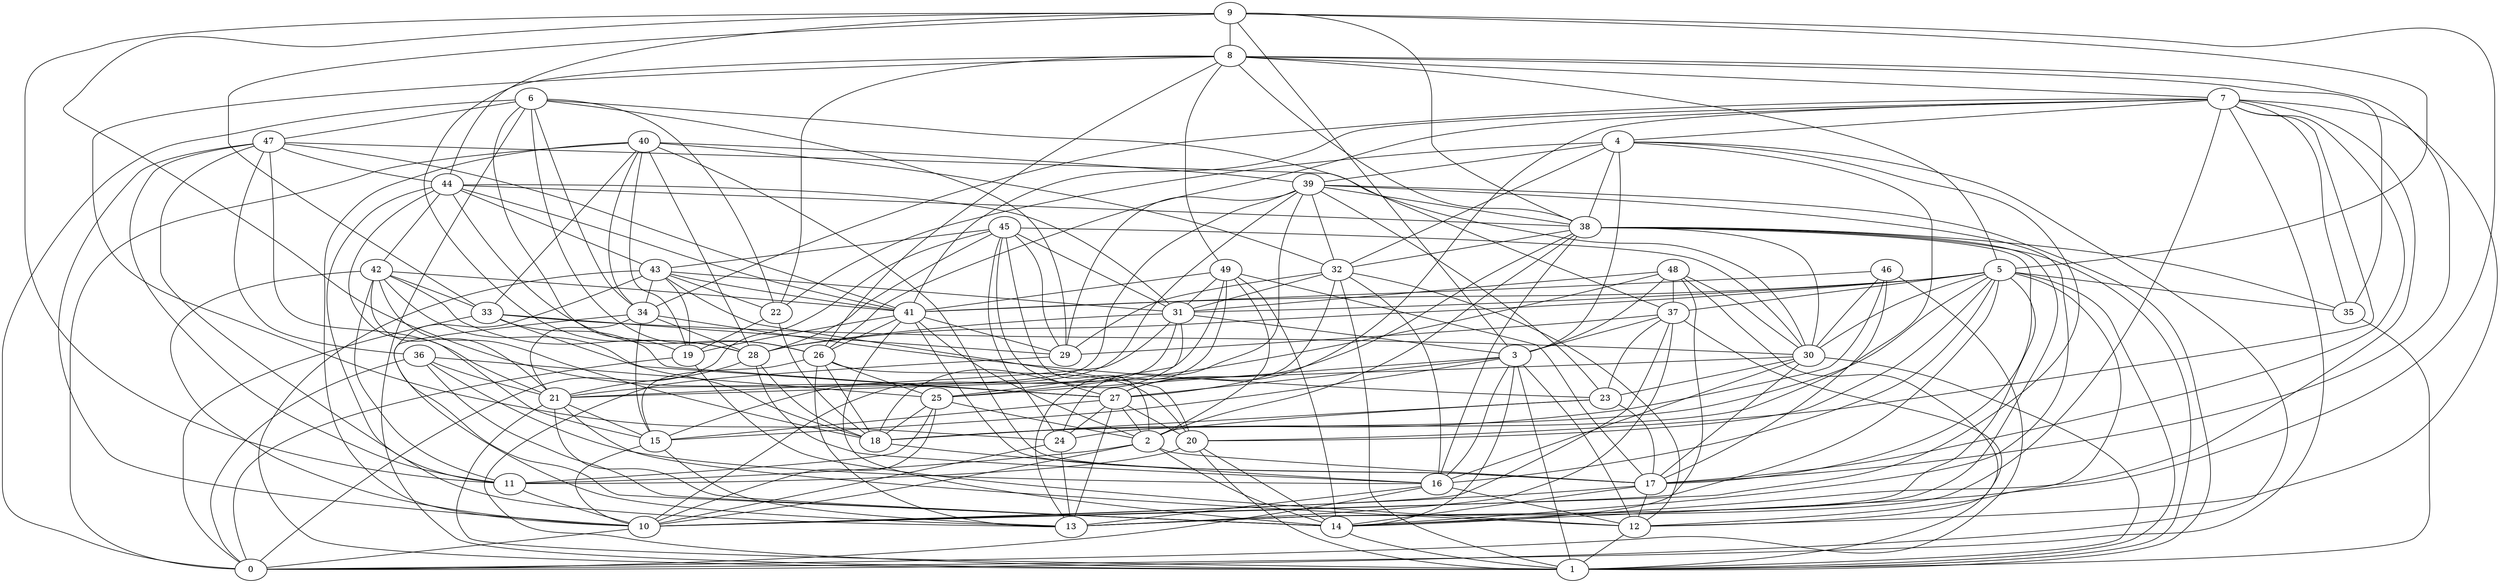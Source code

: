 digraph GG_graph {

subgraph G_graph {
edge [color = black]
"43" -> "22" [dir = none]
"43" -> "1" [dir = none]
"43" -> "34" [dir = none]
"31" -> "21" [dir = none]
"31" -> "28" [dir = none]
"31" -> "10" [dir = none]
"31" -> "3" [dir = none]
"25" -> "18" [dir = none]
"25" -> "11" [dir = none]
"25" -> "10" [dir = none]
"25" -> "2" [dir = none]
"2" -> "14" [dir = none]
"2" -> "11" [dir = none]
"34" -> "23" [dir = none]
"14" -> "1" [dir = none]
"20" -> "14" [dir = none]
"30" -> "1" [dir = none]
"30" -> "21" [dir = none]
"30" -> "17" [dir = none]
"3" -> "1" [dir = none]
"45" -> "29" [dir = none]
"45" -> "0" [dir = none]
"45" -> "28" [dir = none]
"6" -> "19" [dir = none]
"6" -> "22" [dir = none]
"6" -> "0" [dir = none]
"6" -> "1" [dir = none]
"9" -> "38" [dir = none]
"9" -> "8" [dir = none]
"9" -> "33" [dir = none]
"9" -> "11" [dir = none]
"33" -> "29" [dir = none]
"33" -> "18" [dir = none]
"46" -> "17" [dir = none]
"46" -> "41" [dir = none]
"46" -> "0" [dir = none]
"49" -> "18" [dir = none]
"49" -> "13" [dir = none]
"42" -> "41" [dir = none]
"42" -> "11" [dir = none]
"42" -> "21" [dir = none]
"28" -> "16" [dir = none]
"28" -> "21" [dir = none]
"41" -> "19" [dir = none]
"7" -> "4" [dir = none]
"7" -> "35" [dir = none]
"7" -> "0" [dir = none]
"7" -> "12" [dir = none]
"10" -> "0" [dir = none]
"27" -> "15" [dir = none]
"27" -> "24" [dir = none]
"47" -> "10" [dir = none]
"47" -> "11" [dir = none]
"47" -> "36" [dir = none]
"47" -> "44" [dir = none]
"26" -> "13" [dir = none]
"26" -> "25" [dir = none]
"26" -> "20" [dir = none]
"32" -> "12" [dir = none]
"32" -> "1" [dir = none]
"32" -> "27" [dir = none]
"32" -> "31" [dir = none]
"32" -> "29" [dir = none]
"40" -> "17" [dir = none]
"40" -> "28" [dir = none]
"17" -> "10" [dir = none]
"22" -> "18" [dir = none]
"36" -> "0" [dir = none]
"36" -> "16" [dir = none]
"5" -> "20" [dir = none]
"5" -> "10" [dir = none]
"5" -> "1" [dir = none]
"5" -> "31" [dir = none]
"5" -> "35" [dir = none]
"5" -> "37" [dir = none]
"23" -> "18" [dir = none]
"24" -> "10" [dir = none]
"37" -> "29" [dir = none]
"4" -> "10" [dir = none]
"8" -> "22" [dir = none]
"8" -> "38" [dir = none]
"38" -> "2" [dir = none]
"38" -> "35" [dir = none]
"38" -> "1" [dir = none]
"38" -> "32" [dir = none]
"38" -> "13" [dir = none]
"48" -> "30" [dir = none]
"48" -> "31" [dir = none]
"48" -> "12" [dir = none]
"11" -> "10" [dir = none]
"39" -> "23" [dir = none]
"39" -> "1" [dir = none]
"39" -> "29" [dir = none]
"39" -> "15" [dir = none]
"39" -> "24" [dir = none]
"44" -> "42" [dir = none]
"12" -> "1" [dir = none]
"19" -> "12" [dir = none]
"16" -> "0" [dir = none]
"5" -> "16" [dir = none]
"34" -> "15" [dir = none]
"42" -> "27" [dir = none]
"9" -> "3" [dir = none]
"39" -> "21" [dir = none]
"49" -> "17" [dir = none]
"41" -> "17" [dir = none]
"37" -> "13" [dir = none]
"40" -> "33" [dir = none]
"9" -> "44" [dir = none]
"37" -> "3" [dir = none]
"44" -> "26" [dir = none]
"43" -> "20" [dir = none]
"16" -> "12" [dir = none]
"40" -> "32" [dir = none]
"47" -> "21" [dir = none]
"30" -> "16" [dir = none]
"35" -> "1" [dir = none]
"27" -> "2" [dir = none]
"23" -> "17" [dir = none]
"47" -> "30" [dir = none]
"26" -> "15" [dir = none]
"4" -> "0" [dir = none]
"3" -> "12" [dir = none]
"45" -> "2" [dir = none]
"8" -> "24" [dir = none]
"9" -> "27" [dir = none]
"41" -> "29" [dir = none]
"27" -> "13" [dir = none]
"27" -> "20" [dir = none]
"41" -> "2" [dir = none]
"42" -> "18" [dir = none]
"9" -> "5" [dir = none]
"36" -> "14" [dir = none]
"5" -> "28" [dir = none]
"42" -> "10" [dir = none]
"3" -> "16" [dir = none]
"17" -> "12" [dir = none]
"49" -> "14" [dir = none]
"7" -> "13" [dir = none]
"2" -> "10" [dir = none]
"36" -> "21" [dir = none]
"42" -> "33" [dir = none]
"7" -> "41" [dir = none]
"45" -> "24" [dir = none]
"6" -> "29" [dir = none]
"31" -> "25" [dir = none]
"4" -> "24" [dir = none]
"38" -> "27" [dir = none]
"40" -> "34" [dir = none]
"46" -> "18" [dir = none]
"30" -> "23" [dir = none]
"7" -> "26" [dir = none]
"49" -> "31" [dir = none]
"34" -> "13" [dir = none]
"21" -> "14" [dir = none]
"33" -> "30" [dir = none]
"43" -> "31" [dir = none]
"8" -> "28" [dir = none]
"15" -> "10" [dir = none]
"39" -> "32" [dir = none]
"4" -> "39" [dir = none]
"43" -> "19" [dir = none]
"19" -> "0" [dir = none]
"8" -> "49" [dir = none]
"43" -> "41" [dir = none]
"48" -> "14" [dir = none]
"3" -> "15" [dir = none]
"40" -> "39" [dir = none]
"48" -> "25" [dir = none]
"41" -> "14" [dir = none]
"4" -> "3" [dir = none]
"21" -> "1" [dir = none]
"7" -> "20" [dir = none]
"40" -> "0" [dir = none]
"45" -> "43" [dir = none]
"44" -> "11" [dir = none]
"45" -> "31" [dir = none]
"20" -> "11" [dir = none]
"21" -> "12" [dir = none]
"32" -> "16" [dir = none]
"22" -> "19" [dir = none]
"41" -> "26" [dir = none]
"49" -> "2" [dir = none]
"34" -> "28" [dir = none]
"9" -> "14" [dir = none]
"37" -> "23" [dir = none]
"38" -> "17" [dir = none]
"44" -> "41" [dir = none]
"46" -> "30" [dir = none]
"39" -> "14" [dir = none]
"5" -> "13" [dir = none]
"4" -> "32" [dir = none]
"7" -> "27" [dir = none]
"23" -> "2" [dir = none]
"7" -> "14" [dir = none]
"44" -> "15" [dir = none]
"34" -> "21" [dir = none]
"6" -> "26" [dir = none]
"6" -> "37" [dir = none]
"33" -> "27" [dir = none]
"42" -> "28" [dir = none]
"6" -> "34" [dir = none]
"24" -> "13" [dir = none]
"44" -> "31" [dir = none]
"36" -> "25" [dir = none]
"5" -> "12" [dir = none]
"49" -> "41" [dir = none]
"45" -> "27" [dir = none]
"3" -> "27" [dir = none]
"4" -> "22" [dir = none]
"47" -> "13" [dir = none]
"5" -> "30" [dir = none]
"21" -> "15" [dir = none]
"38" -> "16" [dir = none]
"28" -> "18" [dir = none]
"7" -> "34" [dir = none]
"29" -> "1" [dir = none]
"3" -> "14" [dir = none]
"8" -> "17" [dir = none]
"39" -> "38" [dir = none]
"37" -> "1" [dir = none]
"5" -> "41" [dir = none]
"16" -> "13" [dir = none]
"17" -> "14" [dir = none]
"8" -> "35" [dir = none]
"38" -> "30" [dir = none]
"5" -> "18" [dir = none]
"2" -> "17" [dir = none]
"45" -> "30" [dir = none]
"44" -> "43" [dir = none]
"43" -> "14" [dir = none]
"8" -> "5" [dir = none]
"44" -> "38" [dir = none]
"18" -> "16" [dir = none]
"8" -> "7" [dir = none]
"8" -> "26" [dir = none]
"26" -> "18" [dir = none]
"7" -> "17" [dir = none]
"37" -> "10" [dir = none]
"6" -> "47" [dir = none]
"3" -> "25" [dir = none]
"48" -> "3" [dir = none]
"40" -> "10" [dir = none]
"40" -> "19" [dir = none]
"47" -> "41" [dir = none]
"4" -> "38" [dir = none]
"20" -> "1" [dir = none]
"15" -> "13" [dir = none]
"48" -> "37" [dir = none]
"33" -> "0" [dir = none]
}

}
